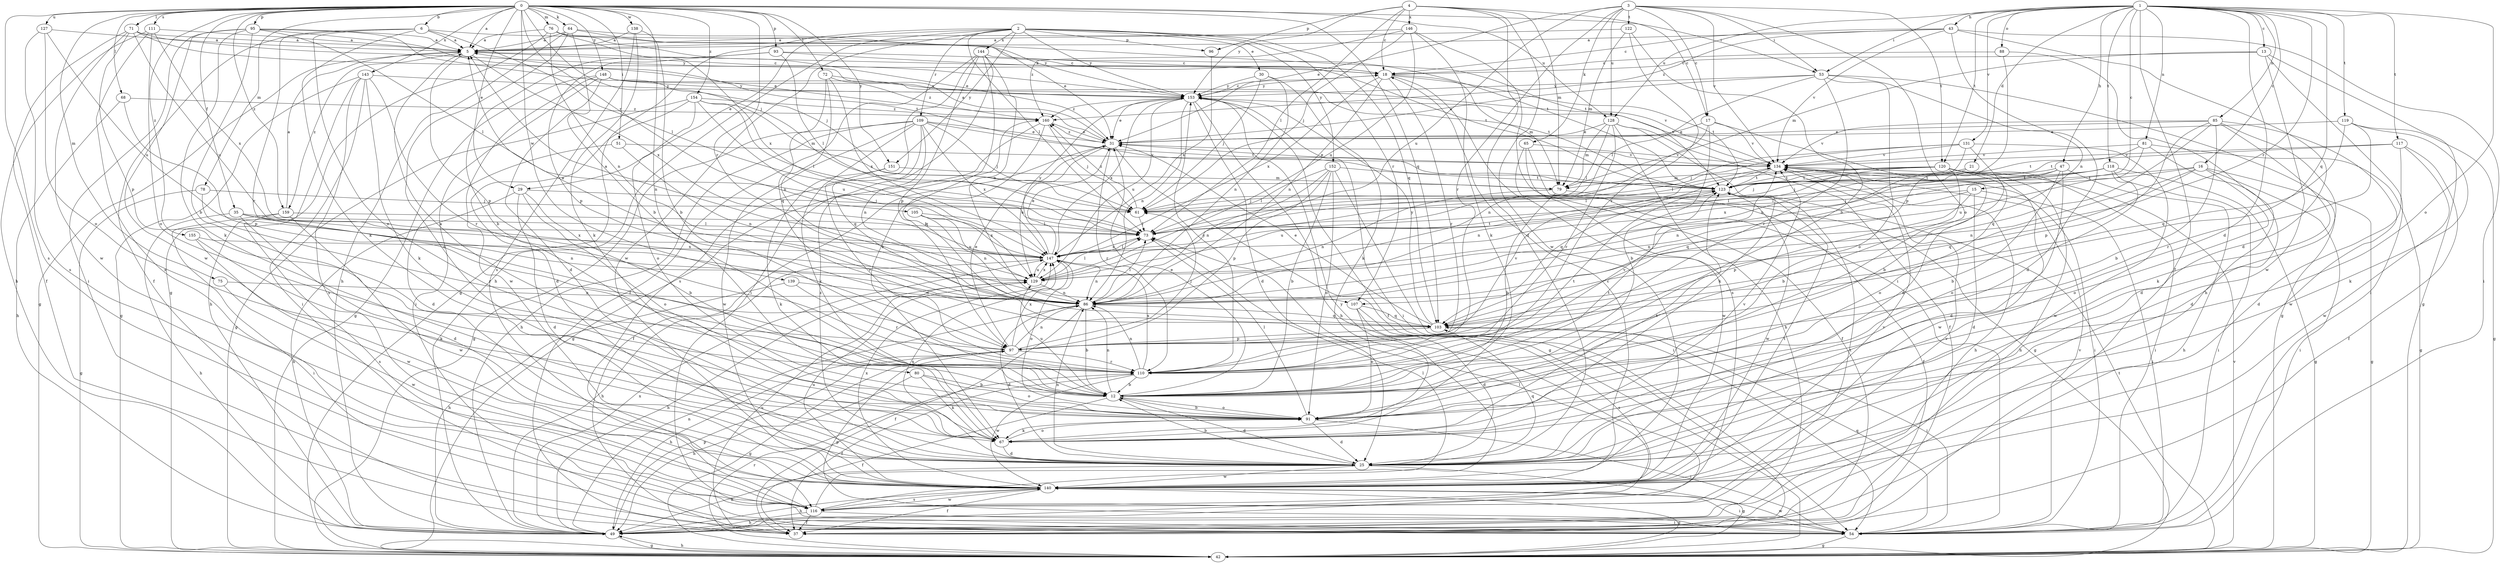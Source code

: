 strict digraph  {
0;
1;
2;
3;
4;
5;
6;
12;
13;
15;
16;
17;
18;
21;
25;
29;
30;
31;
35;
37;
42;
43;
47;
49;
51;
53;
54;
61;
64;
65;
67;
68;
71;
72;
73;
75;
76;
78;
79;
80;
81;
85;
86;
88;
91;
93;
95;
96;
97;
103;
105;
107;
109;
110;
111;
116;
117;
118;
119;
120;
122;
123;
127;
128;
129;
131;
134;
138;
139;
140;
143;
144;
146;
147;
148;
151;
152;
153;
154;
155;
159;
160;
0 -> 5  [label=a];
0 -> 6  [label=b];
0 -> 29  [label=e];
0 -> 35  [label=f];
0 -> 51  [label=i];
0 -> 53  [label=i];
0 -> 61  [label=j];
0 -> 64  [label=k];
0 -> 68  [label=l];
0 -> 71  [label=l];
0 -> 72  [label=l];
0 -> 75  [label=m];
0 -> 76  [label=m];
0 -> 78  [label=m];
0 -> 80  [label=n];
0 -> 93  [label=p];
0 -> 95  [label=p];
0 -> 103  [label=q];
0 -> 105  [label=r];
0 -> 107  [label=r];
0 -> 111  [label=s];
0 -> 116  [label=s];
0 -> 127  [label=u];
0 -> 128  [label=u];
0 -> 138  [label=w];
0 -> 139  [label=w];
0 -> 143  [label=x];
0 -> 148  [label=y];
0 -> 151  [label=y];
0 -> 154  [label=z];
0 -> 155  [label=z];
0 -> 159  [label=z];
1 -> 13  [label=c];
1 -> 15  [label=c];
1 -> 16  [label=c];
1 -> 21  [label=d];
1 -> 25  [label=d];
1 -> 37  [label=f];
1 -> 43  [label=h];
1 -> 47  [label=h];
1 -> 53  [label=i];
1 -> 81  [label=n];
1 -> 85  [label=n];
1 -> 88  [label=o];
1 -> 91  [label=o];
1 -> 103  [label=q];
1 -> 107  [label=r];
1 -> 117  [label=t];
1 -> 118  [label=t];
1 -> 119  [label=t];
1 -> 120  [label=t];
1 -> 128  [label=u];
1 -> 131  [label=v];
2 -> 29  [label=e];
2 -> 30  [label=e];
2 -> 42  [label=g];
2 -> 49  [label=h];
2 -> 73  [label=l];
2 -> 96  [label=p];
2 -> 103  [label=q];
2 -> 107  [label=r];
2 -> 109  [label=r];
2 -> 140  [label=w];
2 -> 144  [label=x];
2 -> 151  [label=y];
2 -> 152  [label=y];
2 -> 153  [label=y];
3 -> 17  [label=c];
3 -> 31  [label=e];
3 -> 53  [label=i];
3 -> 65  [label=k];
3 -> 91  [label=o];
3 -> 110  [label=r];
3 -> 120  [label=t];
3 -> 122  [label=t];
3 -> 128  [label=u];
3 -> 129  [label=u];
3 -> 134  [label=v];
4 -> 17  [label=c];
4 -> 18  [label=c];
4 -> 25  [label=d];
4 -> 73  [label=l];
4 -> 79  [label=m];
4 -> 96  [label=p];
4 -> 140  [label=w];
4 -> 146  [label=x];
4 -> 153  [label=y];
5 -> 18  [label=c];
5 -> 42  [label=g];
5 -> 97  [label=p];
5 -> 147  [label=x];
5 -> 159  [label=z];
6 -> 5  [label=a];
6 -> 37  [label=f];
6 -> 67  [label=k];
6 -> 73  [label=l];
6 -> 91  [label=o];
6 -> 110  [label=r];
6 -> 123  [label=t];
12 -> 5  [label=a];
12 -> 25  [label=d];
12 -> 31  [label=e];
12 -> 37  [label=f];
12 -> 86  [label=n];
12 -> 91  [label=o];
12 -> 123  [label=t];
12 -> 129  [label=u];
13 -> 18  [label=c];
13 -> 42  [label=g];
13 -> 54  [label=i];
13 -> 79  [label=m];
13 -> 140  [label=w];
15 -> 25  [label=d];
15 -> 54  [label=i];
15 -> 61  [label=j];
15 -> 86  [label=n];
15 -> 97  [label=p];
16 -> 42  [label=g];
16 -> 54  [label=i];
16 -> 73  [label=l];
16 -> 86  [label=n];
16 -> 91  [label=o];
16 -> 103  [label=q];
16 -> 123  [label=t];
17 -> 12  [label=b];
17 -> 25  [label=d];
17 -> 31  [label=e];
17 -> 86  [label=n];
17 -> 134  [label=v];
18 -> 5  [label=a];
18 -> 79  [label=m];
18 -> 86  [label=n];
18 -> 110  [label=r];
18 -> 116  [label=s];
18 -> 123  [label=t];
18 -> 147  [label=x];
18 -> 153  [label=y];
21 -> 86  [label=n];
21 -> 123  [label=t];
25 -> 12  [label=b];
25 -> 42  [label=g];
25 -> 49  [label=h];
25 -> 86  [label=n];
25 -> 103  [label=q];
25 -> 140  [label=w];
25 -> 147  [label=x];
25 -> 160  [label=z];
29 -> 12  [label=b];
29 -> 25  [label=d];
29 -> 49  [label=h];
29 -> 61  [label=j];
29 -> 91  [label=o];
30 -> 61  [label=j];
30 -> 67  [label=k];
30 -> 86  [label=n];
30 -> 153  [label=y];
31 -> 5  [label=a];
31 -> 37  [label=f];
31 -> 42  [label=g];
31 -> 110  [label=r];
31 -> 129  [label=u];
31 -> 134  [label=v];
31 -> 160  [label=z];
35 -> 25  [label=d];
35 -> 49  [label=h];
35 -> 73  [label=l];
35 -> 86  [label=n];
35 -> 147  [label=x];
37 -> 129  [label=u];
42 -> 49  [label=h];
42 -> 110  [label=r];
42 -> 123  [label=t];
42 -> 134  [label=v];
43 -> 5  [label=a];
43 -> 18  [label=c];
43 -> 25  [label=d];
43 -> 54  [label=i];
43 -> 86  [label=n];
43 -> 134  [label=v];
43 -> 160  [label=z];
47 -> 12  [label=b];
47 -> 25  [label=d];
47 -> 49  [label=h];
47 -> 61  [label=j];
47 -> 103  [label=q];
47 -> 123  [label=t];
47 -> 147  [label=x];
49 -> 42  [label=g];
49 -> 73  [label=l];
49 -> 86  [label=n];
49 -> 97  [label=p];
49 -> 147  [label=x];
51 -> 25  [label=d];
51 -> 86  [label=n];
51 -> 134  [label=v];
53 -> 25  [label=d];
53 -> 31  [label=e];
53 -> 42  [label=g];
53 -> 73  [label=l];
53 -> 91  [label=o];
53 -> 110  [label=r];
53 -> 153  [label=y];
54 -> 42  [label=g];
54 -> 97  [label=p];
54 -> 103  [label=q];
54 -> 134  [label=v];
54 -> 140  [label=w];
61 -> 73  [label=l];
61 -> 160  [label=z];
64 -> 5  [label=a];
64 -> 12  [label=b];
64 -> 25  [label=d];
64 -> 31  [label=e];
64 -> 49  [label=h];
64 -> 123  [label=t];
65 -> 37  [label=f];
65 -> 42  [label=g];
65 -> 134  [label=v];
65 -> 140  [label=w];
67 -> 25  [label=d];
67 -> 91  [label=o];
67 -> 123  [label=t];
67 -> 134  [label=v];
68 -> 49  [label=h];
68 -> 97  [label=p];
68 -> 160  [label=z];
71 -> 5  [label=a];
71 -> 31  [label=e];
71 -> 37  [label=f];
71 -> 97  [label=p];
71 -> 129  [label=u];
71 -> 140  [label=w];
71 -> 153  [label=y];
72 -> 86  [label=n];
72 -> 103  [label=q];
72 -> 147  [label=x];
72 -> 153  [label=y];
72 -> 160  [label=z];
73 -> 147  [label=x];
75 -> 86  [label=n];
75 -> 140  [label=w];
76 -> 5  [label=a];
76 -> 31  [label=e];
76 -> 42  [label=g];
76 -> 86  [label=n];
76 -> 147  [label=x];
76 -> 153  [label=y];
78 -> 42  [label=g];
78 -> 61  [label=j];
78 -> 110  [label=r];
79 -> 12  [label=b];
79 -> 37  [label=f];
79 -> 86  [label=n];
80 -> 12  [label=b];
80 -> 49  [label=h];
80 -> 67  [label=k];
80 -> 91  [label=o];
81 -> 25  [label=d];
81 -> 42  [label=g];
81 -> 123  [label=t];
81 -> 129  [label=u];
81 -> 134  [label=v];
85 -> 12  [label=b];
85 -> 25  [label=d];
85 -> 31  [label=e];
85 -> 67  [label=k];
85 -> 97  [label=p];
85 -> 103  [label=q];
85 -> 134  [label=v];
85 -> 140  [label=w];
86 -> 5  [label=a];
86 -> 12  [label=b];
86 -> 25  [label=d];
86 -> 37  [label=f];
86 -> 73  [label=l];
86 -> 103  [label=q];
88 -> 18  [label=c];
88 -> 49  [label=h];
88 -> 97  [label=p];
91 -> 12  [label=b];
91 -> 25  [label=d];
91 -> 54  [label=i];
91 -> 67  [label=k];
91 -> 73  [label=l];
93 -> 12  [label=b];
93 -> 18  [label=c];
93 -> 73  [label=l];
93 -> 97  [label=p];
93 -> 123  [label=t];
95 -> 5  [label=a];
95 -> 12  [label=b];
95 -> 54  [label=i];
95 -> 61  [label=j];
95 -> 67  [label=k];
95 -> 73  [label=l];
95 -> 123  [label=t];
95 -> 140  [label=w];
96 -> 147  [label=x];
97 -> 31  [label=e];
97 -> 42  [label=g];
97 -> 49  [label=h];
97 -> 61  [label=j];
97 -> 86  [label=n];
97 -> 110  [label=r];
97 -> 134  [label=v];
97 -> 147  [label=x];
103 -> 31  [label=e];
103 -> 54  [label=i];
103 -> 97  [label=p];
103 -> 153  [label=y];
105 -> 73  [label=l];
105 -> 86  [label=n];
105 -> 129  [label=u];
105 -> 147  [label=x];
107 -> 25  [label=d];
107 -> 91  [label=o];
107 -> 103  [label=q];
107 -> 116  [label=s];
109 -> 31  [label=e];
109 -> 42  [label=g];
109 -> 49  [label=h];
109 -> 61  [label=j];
109 -> 67  [label=k];
109 -> 86  [label=n];
109 -> 103  [label=q];
109 -> 123  [label=t];
109 -> 140  [label=w];
109 -> 147  [label=x];
110 -> 12  [label=b];
110 -> 37  [label=f];
110 -> 86  [label=n];
110 -> 123  [label=t];
110 -> 134  [label=v];
110 -> 140  [label=w];
110 -> 147  [label=x];
110 -> 153  [label=y];
111 -> 5  [label=a];
111 -> 49  [label=h];
111 -> 91  [label=o];
111 -> 116  [label=s];
111 -> 147  [label=x];
116 -> 37  [label=f];
116 -> 49  [label=h];
116 -> 54  [label=i];
116 -> 73  [label=l];
116 -> 123  [label=t];
116 -> 134  [label=v];
116 -> 140  [label=w];
116 -> 153  [label=y];
117 -> 25  [label=d];
117 -> 37  [label=f];
117 -> 123  [label=t];
117 -> 134  [label=v];
117 -> 140  [label=w];
118 -> 42  [label=g];
118 -> 54  [label=i];
118 -> 61  [label=j];
118 -> 73  [label=l];
118 -> 91  [label=o];
118 -> 123  [label=t];
119 -> 31  [label=e];
119 -> 42  [label=g];
119 -> 67  [label=k];
119 -> 103  [label=q];
119 -> 110  [label=r];
120 -> 12  [label=b];
120 -> 49  [label=h];
120 -> 54  [label=i];
120 -> 73  [label=l];
120 -> 79  [label=m];
120 -> 86  [label=n];
120 -> 91  [label=o];
120 -> 123  [label=t];
120 -> 140  [label=w];
122 -> 5  [label=a];
122 -> 12  [label=b];
122 -> 79  [label=m];
122 -> 110  [label=r];
123 -> 61  [label=j];
123 -> 129  [label=u];
123 -> 140  [label=w];
127 -> 5  [label=a];
127 -> 91  [label=o];
127 -> 116  [label=s];
127 -> 129  [label=u];
128 -> 31  [label=e];
128 -> 37  [label=f];
128 -> 49  [label=h];
128 -> 67  [label=k];
128 -> 73  [label=l];
128 -> 79  [label=m];
128 -> 110  [label=r];
129 -> 5  [label=a];
129 -> 49  [label=h];
129 -> 73  [label=l];
129 -> 86  [label=n];
129 -> 147  [label=x];
131 -> 12  [label=b];
131 -> 61  [label=j];
131 -> 73  [label=l];
131 -> 129  [label=u];
131 -> 134  [label=v];
131 -> 140  [label=w];
134 -> 31  [label=e];
134 -> 49  [label=h];
134 -> 54  [label=i];
134 -> 103  [label=q];
134 -> 123  [label=t];
138 -> 5  [label=a];
138 -> 12  [label=b];
138 -> 67  [label=k];
138 -> 116  [label=s];
139 -> 49  [label=h];
139 -> 86  [label=n];
139 -> 110  [label=r];
140 -> 18  [label=c];
140 -> 37  [label=f];
140 -> 42  [label=g];
140 -> 49  [label=h];
140 -> 54  [label=i];
140 -> 116  [label=s];
140 -> 123  [label=t];
140 -> 129  [label=u];
140 -> 134  [label=v];
140 -> 147  [label=x];
143 -> 42  [label=g];
143 -> 49  [label=h];
143 -> 54  [label=i];
143 -> 67  [label=k];
143 -> 110  [label=r];
143 -> 116  [label=s];
143 -> 153  [label=y];
144 -> 18  [label=c];
144 -> 37  [label=f];
144 -> 54  [label=i];
144 -> 67  [label=k];
144 -> 86  [label=n];
144 -> 97  [label=p];
144 -> 116  [label=s];
146 -> 5  [label=a];
146 -> 54  [label=i];
146 -> 61  [label=j];
146 -> 67  [label=k];
146 -> 129  [label=u];
146 -> 160  [label=z];
147 -> 31  [label=e];
147 -> 49  [label=h];
147 -> 73  [label=l];
147 -> 86  [label=n];
147 -> 91  [label=o];
147 -> 123  [label=t];
147 -> 129  [label=u];
147 -> 153  [label=y];
148 -> 25  [label=d];
148 -> 42  [label=g];
148 -> 54  [label=i];
148 -> 123  [label=t];
148 -> 134  [label=v];
148 -> 140  [label=w];
148 -> 153  [label=y];
151 -> 67  [label=k];
151 -> 79  [label=m];
151 -> 110  [label=r];
152 -> 12  [label=b];
152 -> 54  [label=i];
152 -> 73  [label=l];
152 -> 86  [label=n];
152 -> 91  [label=o];
152 -> 97  [label=p];
152 -> 123  [label=t];
153 -> 18  [label=c];
153 -> 25  [label=d];
153 -> 31  [label=e];
153 -> 37  [label=f];
153 -> 49  [label=h];
153 -> 54  [label=i];
153 -> 86  [label=n];
153 -> 129  [label=u];
153 -> 134  [label=v];
153 -> 147  [label=x];
153 -> 160  [label=z];
154 -> 25  [label=d];
154 -> 42  [label=g];
154 -> 73  [label=l];
154 -> 79  [label=m];
154 -> 91  [label=o];
154 -> 129  [label=u];
154 -> 160  [label=z];
155 -> 67  [label=k];
155 -> 140  [label=w];
155 -> 147  [label=x];
159 -> 5  [label=a];
159 -> 54  [label=i];
159 -> 73  [label=l];
159 -> 116  [label=s];
159 -> 140  [label=w];
160 -> 31  [label=e];
160 -> 42  [label=g];
160 -> 61  [label=j];
160 -> 103  [label=q];
}
